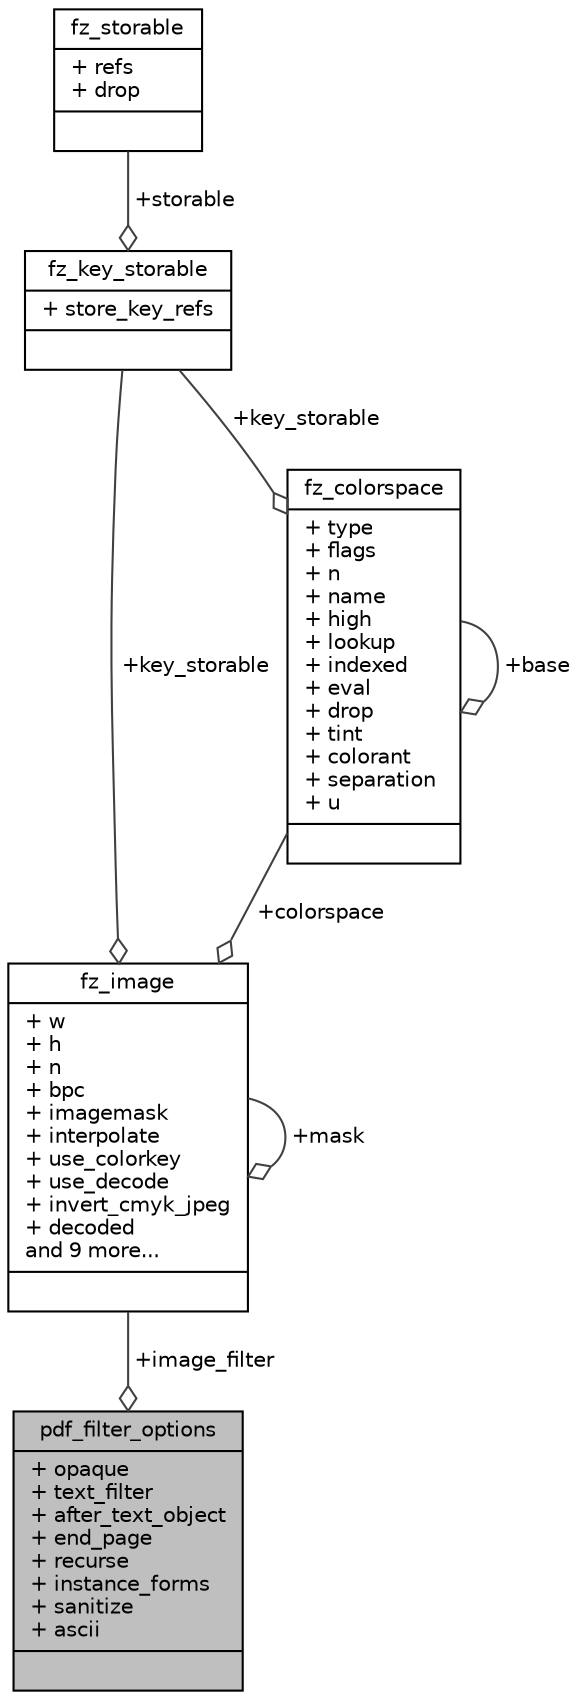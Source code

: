 digraph "pdf_filter_options"
{
 // LATEX_PDF_SIZE
  edge [fontname="Helvetica",fontsize="10",labelfontname="Helvetica",labelfontsize="10"];
  node [fontname="Helvetica",fontsize="10",shape=record];
  Node1 [label="{pdf_filter_options\n|+ opaque\l+ text_filter\l+ after_text_object\l+ end_page\l+ recurse\l+ instance_forms\l+ sanitize\l+ ascii\l|}",height=0.2,width=0.4,color="black", fillcolor="grey75", style="filled", fontcolor="black",tooltip=" "];
  Node2 -> Node1 [color="grey25",fontsize="10",style="solid",label=" +image_filter" ,arrowhead="odiamond",fontname="Helvetica"];
  Node2 [label="{fz_image\n|+ w\l+ h\l+ n\l+ bpc\l+ imagemask\l+ interpolate\l+ use_colorkey\l+ use_decode\l+ invert_cmyk_jpeg\l+ decoded\land 9 more...\l|}",height=0.2,width=0.4,color="black", fillcolor="white", style="filled",URL="$structfz__image.html",tooltip=" "];
  Node3 -> Node2 [color="grey25",fontsize="10",style="solid",label=" +key_storable" ,arrowhead="odiamond",fontname="Helvetica"];
  Node3 [label="{fz_key_storable\n|+ store_key_refs\l|}",height=0.2,width=0.4,color="black", fillcolor="white", style="filled",URL="$structfz__key__storable.html",tooltip=" "];
  Node4 -> Node3 [color="grey25",fontsize="10",style="solid",label=" +storable" ,arrowhead="odiamond",fontname="Helvetica"];
  Node4 [label="{fz_storable\n|+ refs\l+ drop\l|}",height=0.2,width=0.4,color="black", fillcolor="white", style="filled",URL="$structfz__storable.html",tooltip=" "];
  Node2 -> Node2 [color="grey25",fontsize="10",style="solid",label=" +mask" ,arrowhead="odiamond",fontname="Helvetica"];
  Node5 -> Node2 [color="grey25",fontsize="10",style="solid",label=" +colorspace" ,arrowhead="odiamond",fontname="Helvetica"];
  Node5 [label="{fz_colorspace\n|+ type\l+ flags\l+ n\l+ name\l+ high\l+ lookup\l+ indexed\l+ eval\l+ drop\l+ tint\l+ colorant\l+ separation\l+ u\l|}",height=0.2,width=0.4,color="black", fillcolor="white", style="filled",URL="$structfz__colorspace.html",tooltip=" "];
  Node3 -> Node5 [color="grey25",fontsize="10",style="solid",label=" +key_storable" ,arrowhead="odiamond",fontname="Helvetica"];
  Node5 -> Node5 [color="grey25",fontsize="10",style="solid",label=" +base" ,arrowhead="odiamond",fontname="Helvetica"];
}
